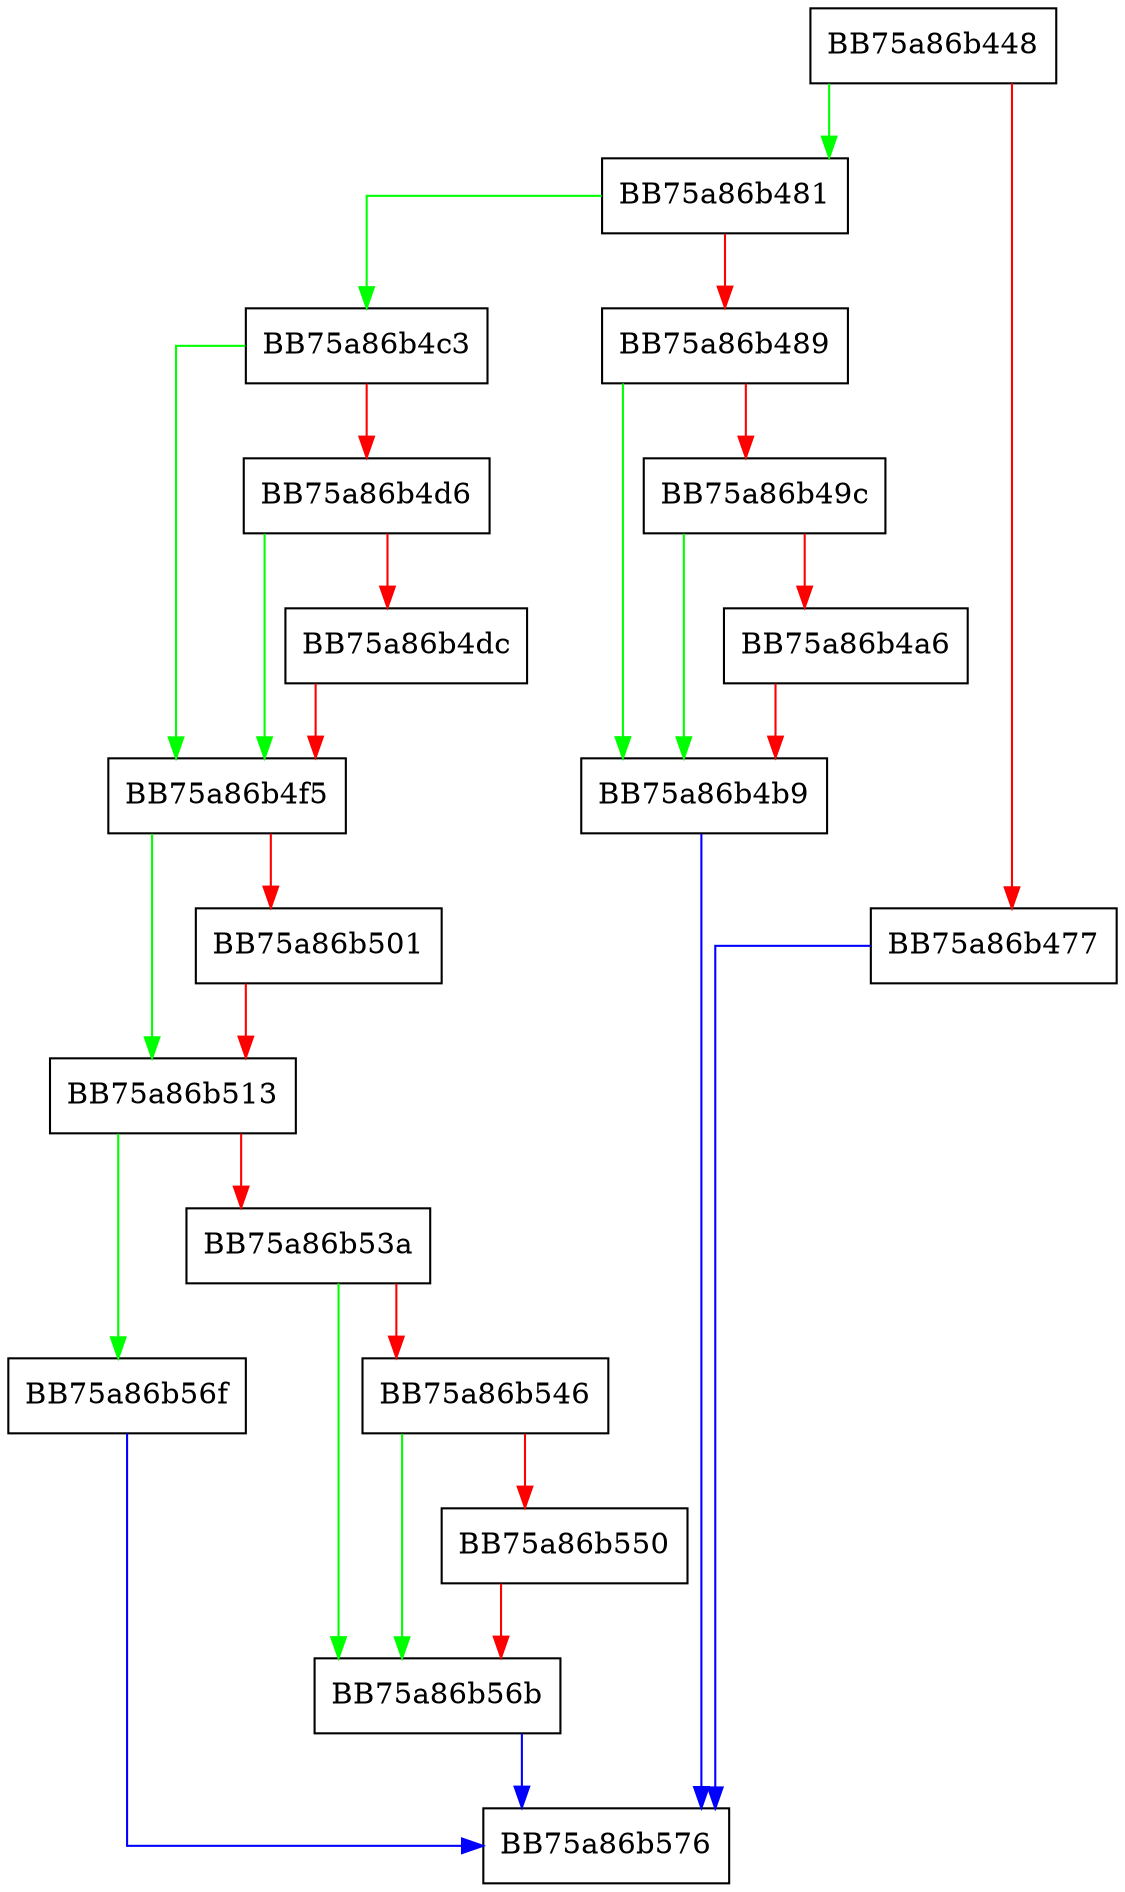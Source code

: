digraph ScheduleTimer {
  node [shape="box"];
  graph [splines=ortho];
  BB75a86b448 -> BB75a86b481 [color="green"];
  BB75a86b448 -> BB75a86b477 [color="red"];
  BB75a86b477 -> BB75a86b576 [color="blue"];
  BB75a86b481 -> BB75a86b4c3 [color="green"];
  BB75a86b481 -> BB75a86b489 [color="red"];
  BB75a86b489 -> BB75a86b4b9 [color="green"];
  BB75a86b489 -> BB75a86b49c [color="red"];
  BB75a86b49c -> BB75a86b4b9 [color="green"];
  BB75a86b49c -> BB75a86b4a6 [color="red"];
  BB75a86b4a6 -> BB75a86b4b9 [color="red"];
  BB75a86b4b9 -> BB75a86b576 [color="blue"];
  BB75a86b4c3 -> BB75a86b4f5 [color="green"];
  BB75a86b4c3 -> BB75a86b4d6 [color="red"];
  BB75a86b4d6 -> BB75a86b4f5 [color="green"];
  BB75a86b4d6 -> BB75a86b4dc [color="red"];
  BB75a86b4dc -> BB75a86b4f5 [color="red"];
  BB75a86b4f5 -> BB75a86b513 [color="green"];
  BB75a86b4f5 -> BB75a86b501 [color="red"];
  BB75a86b501 -> BB75a86b513 [color="red"];
  BB75a86b513 -> BB75a86b56f [color="green"];
  BB75a86b513 -> BB75a86b53a [color="red"];
  BB75a86b53a -> BB75a86b56b [color="green"];
  BB75a86b53a -> BB75a86b546 [color="red"];
  BB75a86b546 -> BB75a86b56b [color="green"];
  BB75a86b546 -> BB75a86b550 [color="red"];
  BB75a86b550 -> BB75a86b56b [color="red"];
  BB75a86b56b -> BB75a86b576 [color="blue"];
  BB75a86b56f -> BB75a86b576 [color="blue"];
}